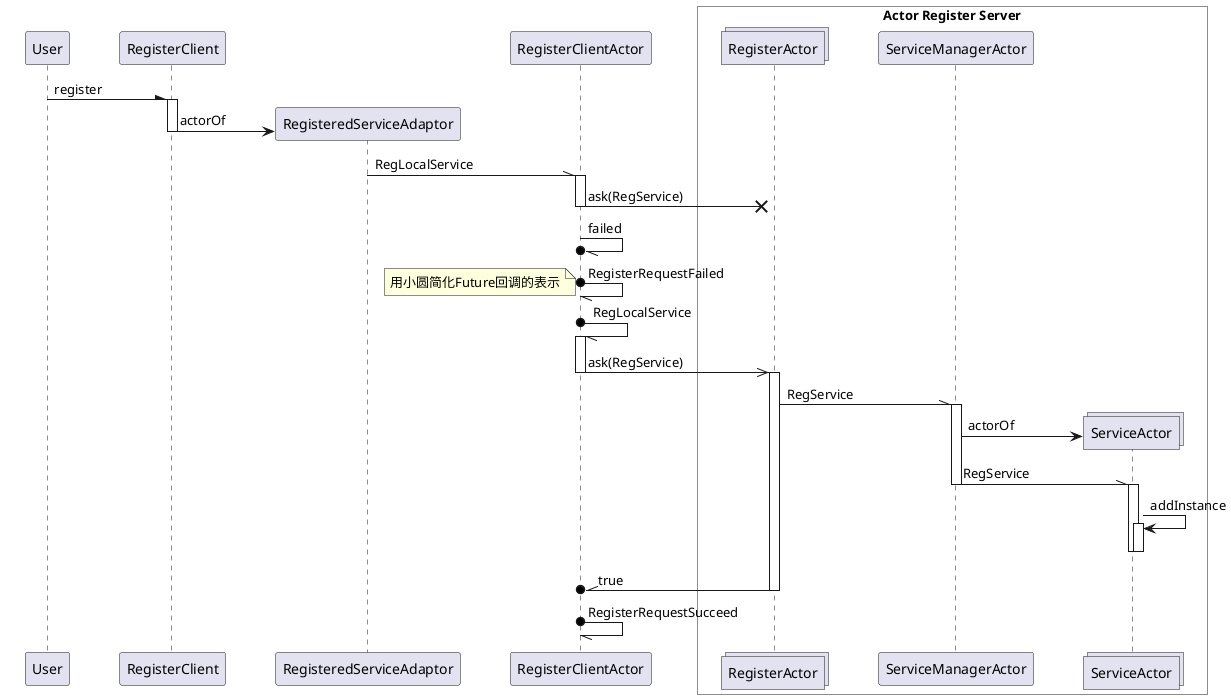 @startuml
skinparam ParticipantPadding 20
skinparam BoxPadding 20

participant User


participant RegisterClient

participant RegisteredServiceAdaptor
participant RegisterClientActor


box "Actor Register Server" #white
collections RegisterActor
participant ServiceManagerActor
collections ServiceActor
end box

User -\ RegisterClient: register
activate RegisterClient
create RegisteredServiceAdaptor
RegisterClient -> RegisteredServiceAdaptor: actorOf
deactivate RegisterClient
RegisteredServiceAdaptor -\\ RegisterClientActor: RegLocalService
activate RegisterClientActor
RegisterClientActor ->>x RegisterActor : ask(RegService)
deactivate RegisterClientActor
RegisterClientActor -//o RegisterClientActor: failed
RegisterClientActor o-// RegisterClientActor: RegisterRequestFailed
note left: 用小圆简化Future回调的表示
RegisterClientActor o-// RegisterClientActor: RegLocalService
activate RegisterClientActor
RegisterClientActor ->> RegisterActor : ask(RegService)
deactivate RegisterClientActor
activate RegisterActor

RegisterActor -\\ ServiceManagerActor : RegService
activate ServiceManagerActor
create ServiceActor
ServiceManagerActor -> ServiceActor: actorOf
ServiceManagerActor -\\ ServiceActor : RegService
deactivate ServiceManagerActor
activate ServiceActor
ServiceActor -> ServiceActor: addInstance
activate ServiceActor
deactivate ServiceActor
deactivate ServiceActor

RegisterClientActor o//- RegisterActor : true
deactivate RegisterActor
RegisterClientActor o-// RegisterClientActor: RegisterRequestSucceed


@enduml